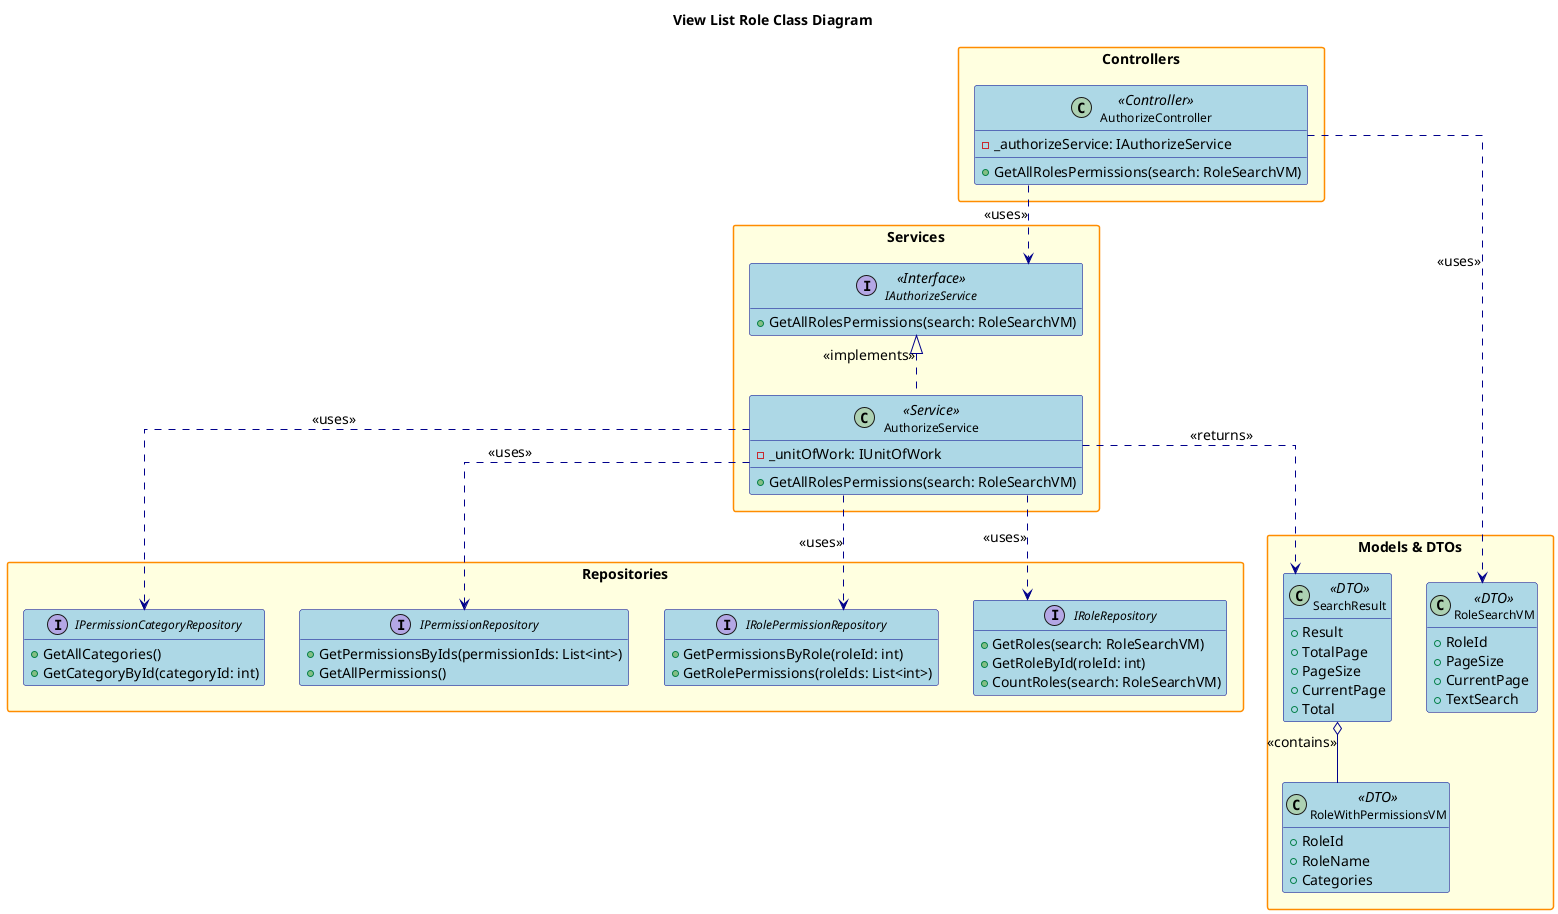 @startuml
'Class Diagram - View List Role


hide empty members
skinparam packageStyle rectangle
skinparam linetype ortho
skinparam defaultFontSize 14
skinparam defaultFontName Arial
skinparam classFontSize 12
skinparam classFontName Arial
skinparam noteFontSize 11
skinparam noteFontName Arial

skinparam class {
    BackgroundColor LightBlue
    BorderColor DarkBlue
    ArrowColor DarkBlue
    FontSize 12
}

skinparam package {
    BackgroundColor LightYellow
    BorderColor DarkOrange
    FontSize 14
    FontStyle bold
}
skinparam interface {
    BackgroundColor LightGreen
    BorderColor DarkGreen
    FontSize 12
}

title View List Role Class Diagram

package "Controllers" {
    class AuthorizeController <<Controller>> {
        - _authorizeService: IAuthorizeService
        + GetAllRolesPermissions(search: RoleSearchVM)
    }
}

package "Services" {
    interface IAuthorizeService <<Interface>> {
        + GetAllRolesPermissions(search: RoleSearchVM)
    }
    class AuthorizeService <<Service>> {
        - _unitOfWork: IUnitOfWork
        + GetAllRolesPermissions(search: RoleSearchVM)
    }
}

package "Repositories" {
    interface IRoleRepository {
        + GetRoles(search: RoleSearchVM)
        + GetRoleById(roleId: int)
        + CountRoles(search: RoleSearchVM)
    }
    interface IRolePermissionRepository {
        + GetPermissionsByRole(roleId: int)
        + GetRolePermissions(roleIds: List<int>)
    }
    interface IPermissionRepository {
        + GetPermissionsByIds(permissionIds: List<int>)
        + GetAllPermissions()
    }
    interface IPermissionCategoryRepository {
        + GetAllCategories()
        + GetCategoryById(categoryId: int)
    }
}
package "Models & DTOs" {
    class RoleSearchVM <<DTO>> {
        + RoleId
        + PageSize
        + CurrentPage
        + TextSearch
    }
    class SearchResult <<DTO>> {
        + Result
        + TotalPage
        + PageSize
        + CurrentPage
        + Total
    }
    class RoleWithPermissionsVM <<DTO>> {
        + RoleId
        + RoleName
        + Categories
    }
}

' Relationships
AuthorizeController ..> IAuthorizeService : <<uses>>
AuthorizeController ..> RoleSearchVM : <<uses>>
IAuthorizeService <|.. AuthorizeService : <<implements>>
AuthorizeService ..> IRoleRepository : <<uses>>
AuthorizeService ..> IRolePermissionRepository : <<uses>>
AuthorizeService ..> IPermissionRepository : <<uses>>
AuthorizeService ..> IPermissionCategoryRepository : <<uses>>
AuthorizeService ..> SearchResult : <<returns>>
SearchResult o-- RoleWithPermissionsVM : <<contains>>

@enduml

